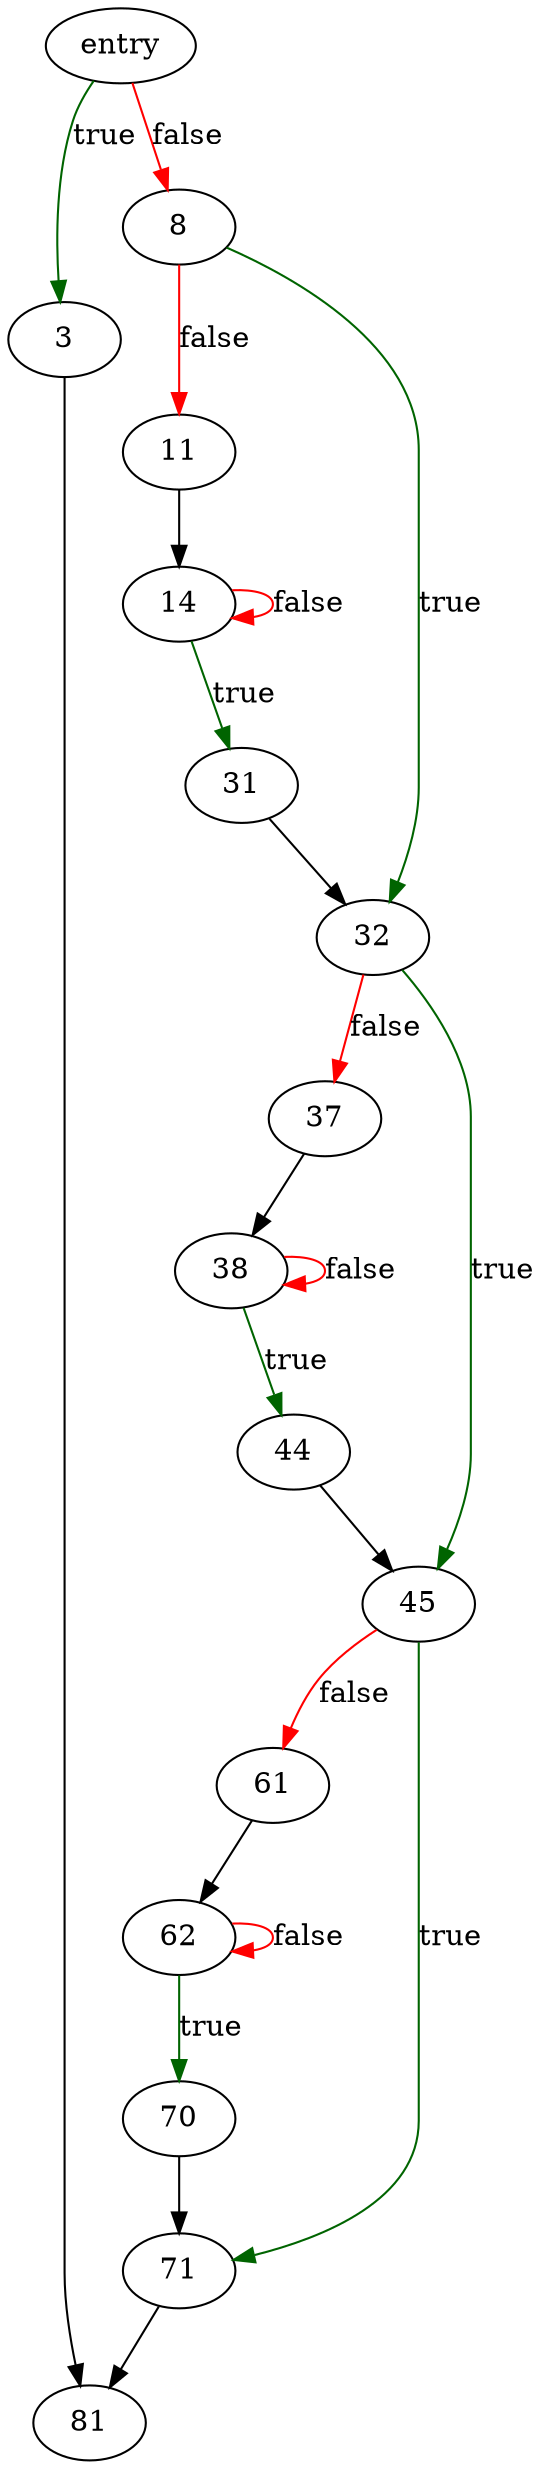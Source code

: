 digraph "flush_paragraph" {
	// Node definitions.
	0 [label=entry];
	3;
	8;
	11;
	14;
	31;
	32;
	37;
	38;
	44;
	45;
	61;
	62;
	70;
	71;
	81;

	// Edge definitions.
	0 -> 3 [
		color=darkgreen
		label=true
	];
	0 -> 8 [
		color=red
		label=false
	];
	3 -> 81;
	8 -> 11 [
		color=red
		label=false
	];
	8 -> 32 [
		color=darkgreen
		label=true
	];
	11 -> 14;
	14 -> 14 [
		color=red
		label=false
	];
	14 -> 31 [
		color=darkgreen
		label=true
	];
	31 -> 32;
	32 -> 37 [
		color=red
		label=false
	];
	32 -> 45 [
		color=darkgreen
		label=true
	];
	37 -> 38;
	38 -> 38 [
		color=red
		label=false
	];
	38 -> 44 [
		color=darkgreen
		label=true
	];
	44 -> 45;
	45 -> 61 [
		color=red
		label=false
	];
	45 -> 71 [
		color=darkgreen
		label=true
	];
	61 -> 62;
	62 -> 62 [
		color=red
		label=false
	];
	62 -> 70 [
		color=darkgreen
		label=true
	];
	70 -> 71;
	71 -> 81;
}